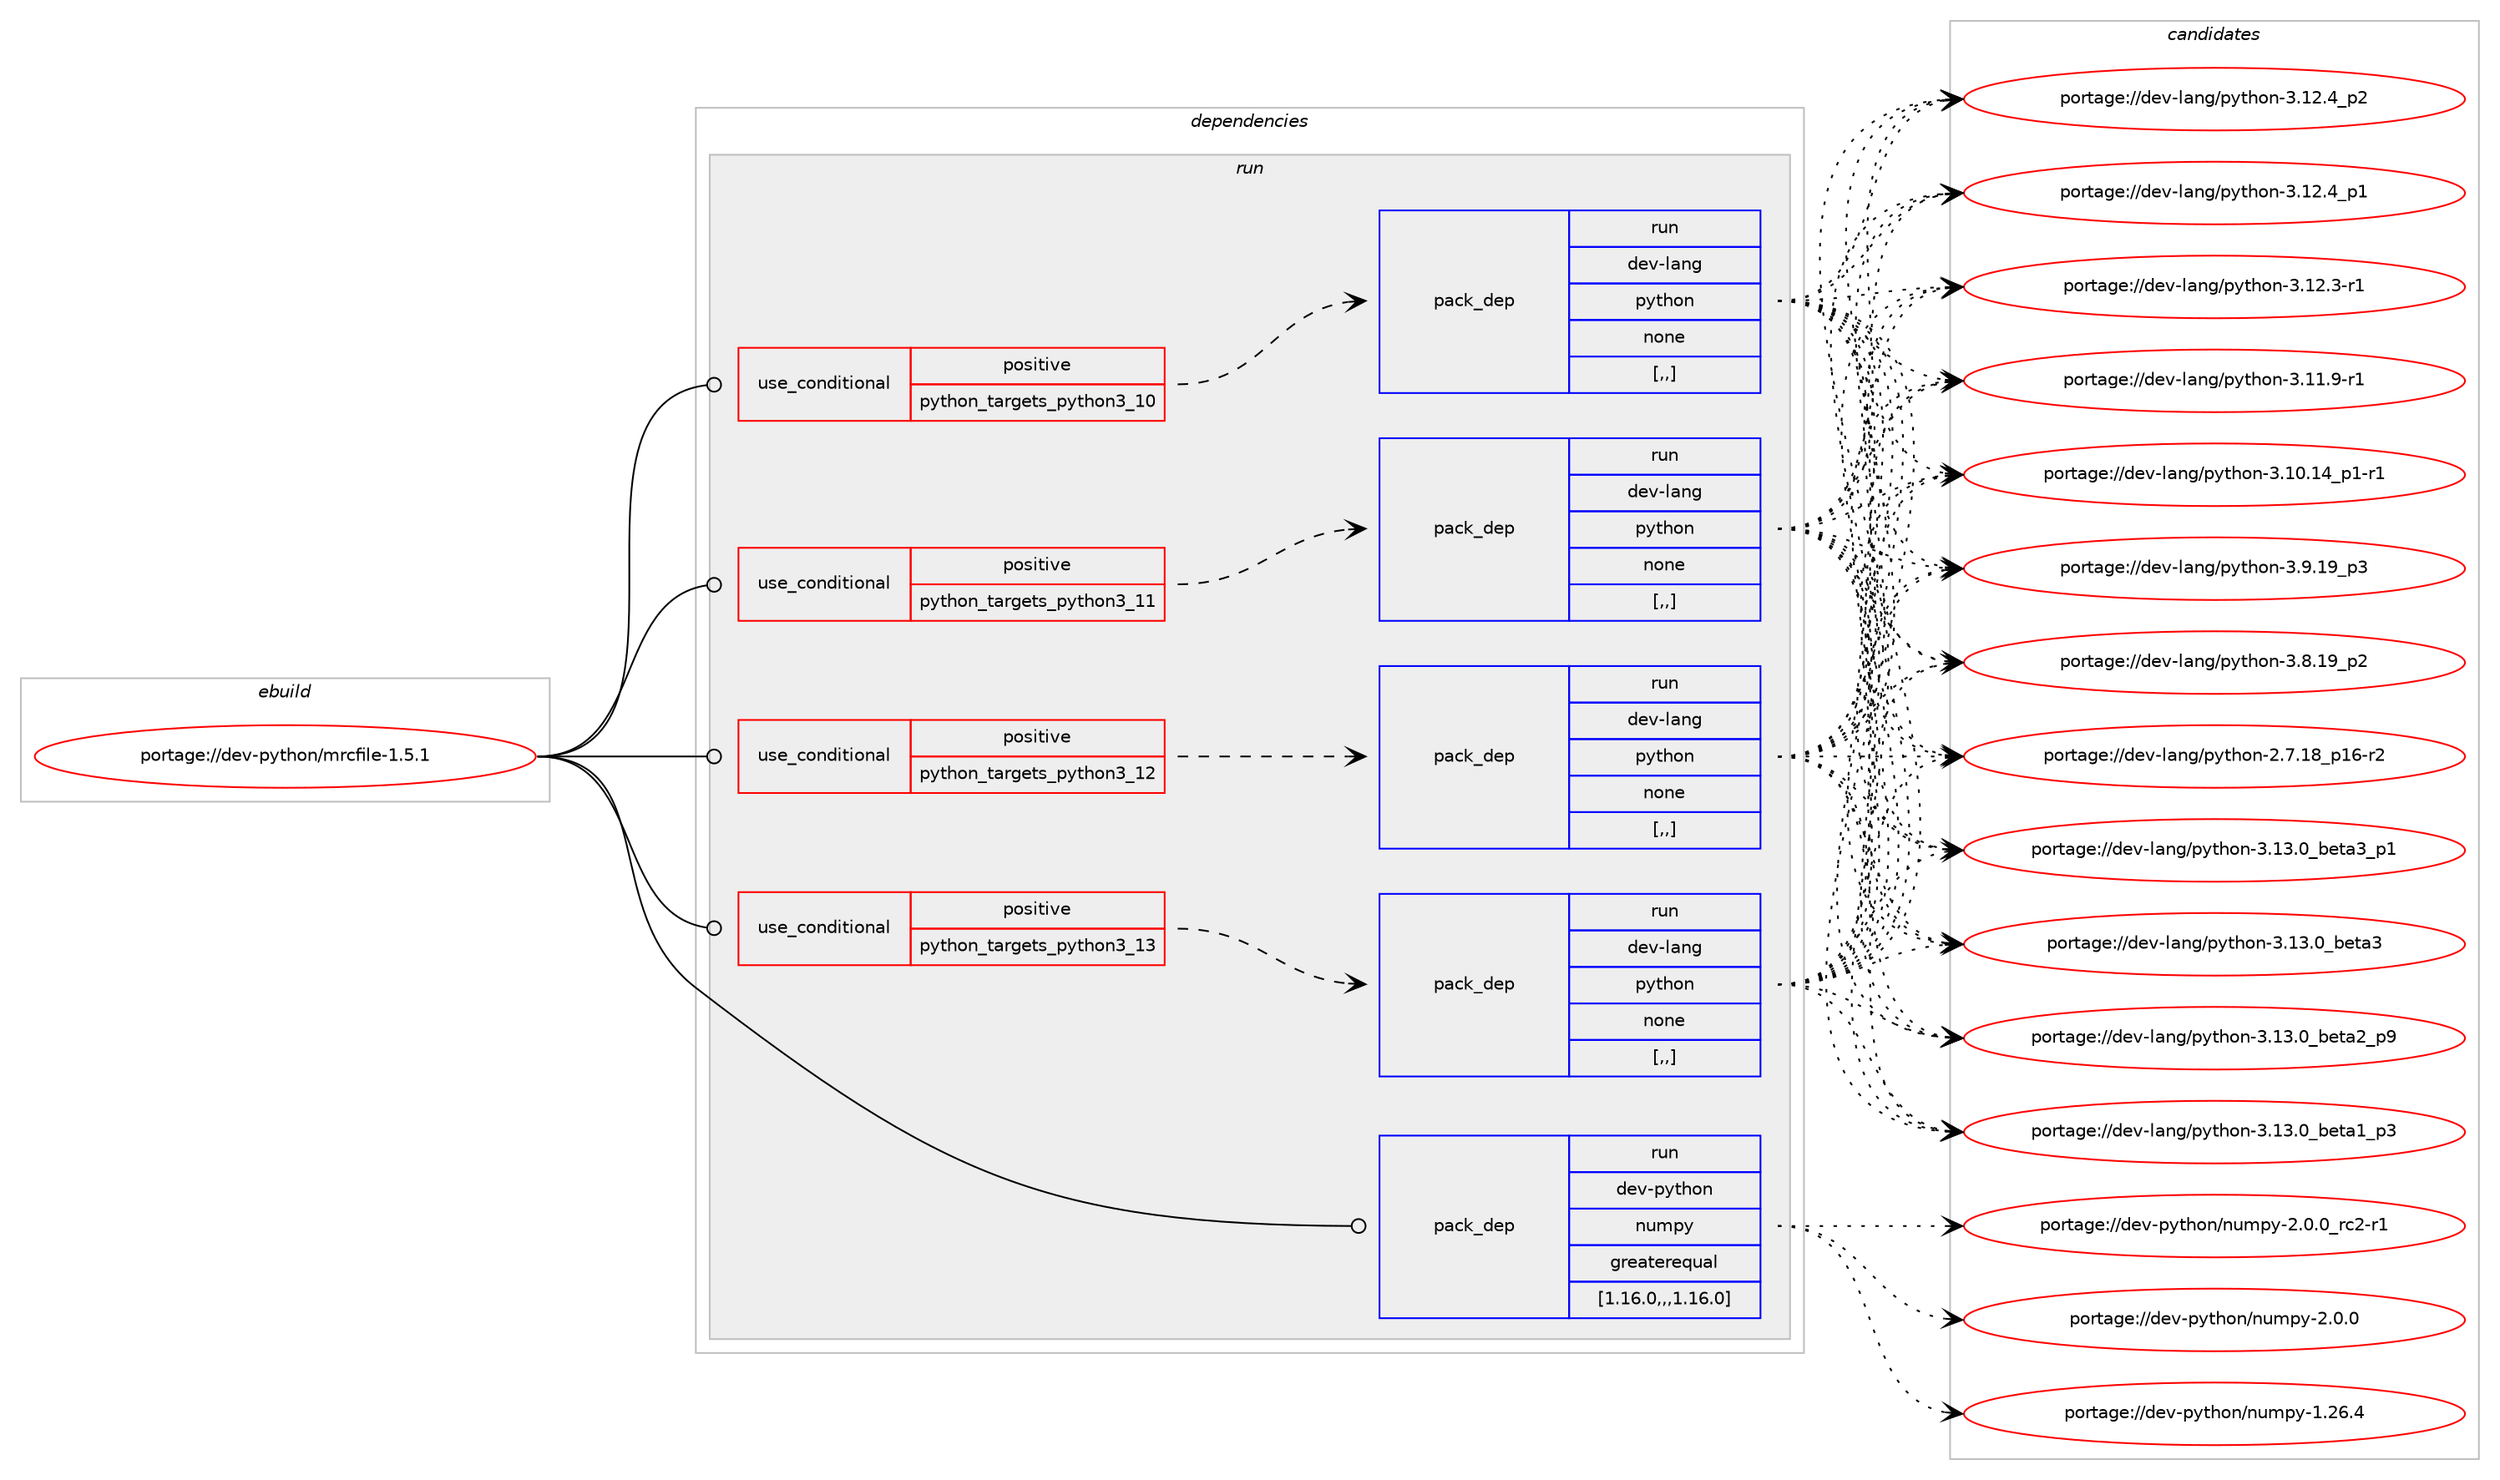 digraph prolog {

# *************
# Graph options
# *************

newrank=true;
concentrate=true;
compound=true;
graph [rankdir=LR,fontname=Helvetica,fontsize=10,ranksep=1.5];#, ranksep=2.5, nodesep=0.2];
edge  [arrowhead=vee];
node  [fontname=Helvetica,fontsize=10];

# **********
# The ebuild
# **********

subgraph cluster_leftcol {
color=gray;
label=<<i>ebuild</i>>;
id [label="portage://dev-python/mrcfile-1.5.1", color=red, width=4, href="../dev-python/mrcfile-1.5.1.svg"];
}

# ****************
# The dependencies
# ****************

subgraph cluster_midcol {
color=gray;
label=<<i>dependencies</i>>;
subgraph cluster_compile {
fillcolor="#eeeeee";
style=filled;
label=<<i>compile</i>>;
}
subgraph cluster_compileandrun {
fillcolor="#eeeeee";
style=filled;
label=<<i>compile and run</i>>;
}
subgraph cluster_run {
fillcolor="#eeeeee";
style=filled;
label=<<i>run</i>>;
subgraph cond34911 {
dependency151518 [label=<<TABLE BORDER="0" CELLBORDER="1" CELLSPACING="0" CELLPADDING="4"><TR><TD ROWSPAN="3" CELLPADDING="10">use_conditional</TD></TR><TR><TD>positive</TD></TR><TR><TD>python_targets_python3_10</TD></TR></TABLE>>, shape=none, color=red];
subgraph pack115358 {
dependency151519 [label=<<TABLE BORDER="0" CELLBORDER="1" CELLSPACING="0" CELLPADDING="4" WIDTH="220"><TR><TD ROWSPAN="6" CELLPADDING="30">pack_dep</TD></TR><TR><TD WIDTH="110">run</TD></TR><TR><TD>dev-lang</TD></TR><TR><TD>python</TD></TR><TR><TD>none</TD></TR><TR><TD>[,,]</TD></TR></TABLE>>, shape=none, color=blue];
}
dependency151518:e -> dependency151519:w [weight=20,style="dashed",arrowhead="vee"];
}
id:e -> dependency151518:w [weight=20,style="solid",arrowhead="odot"];
subgraph cond34912 {
dependency151520 [label=<<TABLE BORDER="0" CELLBORDER="1" CELLSPACING="0" CELLPADDING="4"><TR><TD ROWSPAN="3" CELLPADDING="10">use_conditional</TD></TR><TR><TD>positive</TD></TR><TR><TD>python_targets_python3_11</TD></TR></TABLE>>, shape=none, color=red];
subgraph pack115359 {
dependency151521 [label=<<TABLE BORDER="0" CELLBORDER="1" CELLSPACING="0" CELLPADDING="4" WIDTH="220"><TR><TD ROWSPAN="6" CELLPADDING="30">pack_dep</TD></TR><TR><TD WIDTH="110">run</TD></TR><TR><TD>dev-lang</TD></TR><TR><TD>python</TD></TR><TR><TD>none</TD></TR><TR><TD>[,,]</TD></TR></TABLE>>, shape=none, color=blue];
}
dependency151520:e -> dependency151521:w [weight=20,style="dashed",arrowhead="vee"];
}
id:e -> dependency151520:w [weight=20,style="solid",arrowhead="odot"];
subgraph cond34913 {
dependency151522 [label=<<TABLE BORDER="0" CELLBORDER="1" CELLSPACING="0" CELLPADDING="4"><TR><TD ROWSPAN="3" CELLPADDING="10">use_conditional</TD></TR><TR><TD>positive</TD></TR><TR><TD>python_targets_python3_12</TD></TR></TABLE>>, shape=none, color=red];
subgraph pack115360 {
dependency151523 [label=<<TABLE BORDER="0" CELLBORDER="1" CELLSPACING="0" CELLPADDING="4" WIDTH="220"><TR><TD ROWSPAN="6" CELLPADDING="30">pack_dep</TD></TR><TR><TD WIDTH="110">run</TD></TR><TR><TD>dev-lang</TD></TR><TR><TD>python</TD></TR><TR><TD>none</TD></TR><TR><TD>[,,]</TD></TR></TABLE>>, shape=none, color=blue];
}
dependency151522:e -> dependency151523:w [weight=20,style="dashed",arrowhead="vee"];
}
id:e -> dependency151522:w [weight=20,style="solid",arrowhead="odot"];
subgraph cond34914 {
dependency151524 [label=<<TABLE BORDER="0" CELLBORDER="1" CELLSPACING="0" CELLPADDING="4"><TR><TD ROWSPAN="3" CELLPADDING="10">use_conditional</TD></TR><TR><TD>positive</TD></TR><TR><TD>python_targets_python3_13</TD></TR></TABLE>>, shape=none, color=red];
subgraph pack115361 {
dependency151525 [label=<<TABLE BORDER="0" CELLBORDER="1" CELLSPACING="0" CELLPADDING="4" WIDTH="220"><TR><TD ROWSPAN="6" CELLPADDING="30">pack_dep</TD></TR><TR><TD WIDTH="110">run</TD></TR><TR><TD>dev-lang</TD></TR><TR><TD>python</TD></TR><TR><TD>none</TD></TR><TR><TD>[,,]</TD></TR></TABLE>>, shape=none, color=blue];
}
dependency151524:e -> dependency151525:w [weight=20,style="dashed",arrowhead="vee"];
}
id:e -> dependency151524:w [weight=20,style="solid",arrowhead="odot"];
subgraph pack115362 {
dependency151526 [label=<<TABLE BORDER="0" CELLBORDER="1" CELLSPACING="0" CELLPADDING="4" WIDTH="220"><TR><TD ROWSPAN="6" CELLPADDING="30">pack_dep</TD></TR><TR><TD WIDTH="110">run</TD></TR><TR><TD>dev-python</TD></TR><TR><TD>numpy</TD></TR><TR><TD>greaterequal</TD></TR><TR><TD>[1.16.0,,,1.16.0]</TD></TR></TABLE>>, shape=none, color=blue];
}
id:e -> dependency151526:w [weight=20,style="solid",arrowhead="odot"];
}
}

# **************
# The candidates
# **************

subgraph cluster_choices {
rank=same;
color=gray;
label=<<i>candidates</i>>;

subgraph choice115358 {
color=black;
nodesep=1;
choice10010111845108971101034711212111610411111045514649514648959810111697519511249 [label="portage://dev-lang/python-3.13.0_beta3_p1", color=red, width=4,href="../dev-lang/python-3.13.0_beta3_p1.svg"];
choice1001011184510897110103471121211161041111104551464951464895981011169751 [label="portage://dev-lang/python-3.13.0_beta3", color=red, width=4,href="../dev-lang/python-3.13.0_beta3.svg"];
choice10010111845108971101034711212111610411111045514649514648959810111697509511257 [label="portage://dev-lang/python-3.13.0_beta2_p9", color=red, width=4,href="../dev-lang/python-3.13.0_beta2_p9.svg"];
choice10010111845108971101034711212111610411111045514649514648959810111697499511251 [label="portage://dev-lang/python-3.13.0_beta1_p3", color=red, width=4,href="../dev-lang/python-3.13.0_beta1_p3.svg"];
choice100101118451089711010347112121116104111110455146495046529511250 [label="portage://dev-lang/python-3.12.4_p2", color=red, width=4,href="../dev-lang/python-3.12.4_p2.svg"];
choice100101118451089711010347112121116104111110455146495046529511249 [label="portage://dev-lang/python-3.12.4_p1", color=red, width=4,href="../dev-lang/python-3.12.4_p1.svg"];
choice100101118451089711010347112121116104111110455146495046514511449 [label="portage://dev-lang/python-3.12.3-r1", color=red, width=4,href="../dev-lang/python-3.12.3-r1.svg"];
choice100101118451089711010347112121116104111110455146494946574511449 [label="portage://dev-lang/python-3.11.9-r1", color=red, width=4,href="../dev-lang/python-3.11.9-r1.svg"];
choice100101118451089711010347112121116104111110455146494846495295112494511449 [label="portage://dev-lang/python-3.10.14_p1-r1", color=red, width=4,href="../dev-lang/python-3.10.14_p1-r1.svg"];
choice100101118451089711010347112121116104111110455146574649579511251 [label="portage://dev-lang/python-3.9.19_p3", color=red, width=4,href="../dev-lang/python-3.9.19_p3.svg"];
choice100101118451089711010347112121116104111110455146564649579511250 [label="portage://dev-lang/python-3.8.19_p2", color=red, width=4,href="../dev-lang/python-3.8.19_p2.svg"];
choice100101118451089711010347112121116104111110455046554649569511249544511450 [label="portage://dev-lang/python-2.7.18_p16-r2", color=red, width=4,href="../dev-lang/python-2.7.18_p16-r2.svg"];
dependency151519:e -> choice10010111845108971101034711212111610411111045514649514648959810111697519511249:w [style=dotted,weight="100"];
dependency151519:e -> choice1001011184510897110103471121211161041111104551464951464895981011169751:w [style=dotted,weight="100"];
dependency151519:e -> choice10010111845108971101034711212111610411111045514649514648959810111697509511257:w [style=dotted,weight="100"];
dependency151519:e -> choice10010111845108971101034711212111610411111045514649514648959810111697499511251:w [style=dotted,weight="100"];
dependency151519:e -> choice100101118451089711010347112121116104111110455146495046529511250:w [style=dotted,weight="100"];
dependency151519:e -> choice100101118451089711010347112121116104111110455146495046529511249:w [style=dotted,weight="100"];
dependency151519:e -> choice100101118451089711010347112121116104111110455146495046514511449:w [style=dotted,weight="100"];
dependency151519:e -> choice100101118451089711010347112121116104111110455146494946574511449:w [style=dotted,weight="100"];
dependency151519:e -> choice100101118451089711010347112121116104111110455146494846495295112494511449:w [style=dotted,weight="100"];
dependency151519:e -> choice100101118451089711010347112121116104111110455146574649579511251:w [style=dotted,weight="100"];
dependency151519:e -> choice100101118451089711010347112121116104111110455146564649579511250:w [style=dotted,weight="100"];
dependency151519:e -> choice100101118451089711010347112121116104111110455046554649569511249544511450:w [style=dotted,weight="100"];
}
subgraph choice115359 {
color=black;
nodesep=1;
choice10010111845108971101034711212111610411111045514649514648959810111697519511249 [label="portage://dev-lang/python-3.13.0_beta3_p1", color=red, width=4,href="../dev-lang/python-3.13.0_beta3_p1.svg"];
choice1001011184510897110103471121211161041111104551464951464895981011169751 [label="portage://dev-lang/python-3.13.0_beta3", color=red, width=4,href="../dev-lang/python-3.13.0_beta3.svg"];
choice10010111845108971101034711212111610411111045514649514648959810111697509511257 [label="portage://dev-lang/python-3.13.0_beta2_p9", color=red, width=4,href="../dev-lang/python-3.13.0_beta2_p9.svg"];
choice10010111845108971101034711212111610411111045514649514648959810111697499511251 [label="portage://dev-lang/python-3.13.0_beta1_p3", color=red, width=4,href="../dev-lang/python-3.13.0_beta1_p3.svg"];
choice100101118451089711010347112121116104111110455146495046529511250 [label="portage://dev-lang/python-3.12.4_p2", color=red, width=4,href="../dev-lang/python-3.12.4_p2.svg"];
choice100101118451089711010347112121116104111110455146495046529511249 [label="portage://dev-lang/python-3.12.4_p1", color=red, width=4,href="../dev-lang/python-3.12.4_p1.svg"];
choice100101118451089711010347112121116104111110455146495046514511449 [label="portage://dev-lang/python-3.12.3-r1", color=red, width=4,href="../dev-lang/python-3.12.3-r1.svg"];
choice100101118451089711010347112121116104111110455146494946574511449 [label="portage://dev-lang/python-3.11.9-r1", color=red, width=4,href="../dev-lang/python-3.11.9-r1.svg"];
choice100101118451089711010347112121116104111110455146494846495295112494511449 [label="portage://dev-lang/python-3.10.14_p1-r1", color=red, width=4,href="../dev-lang/python-3.10.14_p1-r1.svg"];
choice100101118451089711010347112121116104111110455146574649579511251 [label="portage://dev-lang/python-3.9.19_p3", color=red, width=4,href="../dev-lang/python-3.9.19_p3.svg"];
choice100101118451089711010347112121116104111110455146564649579511250 [label="portage://dev-lang/python-3.8.19_p2", color=red, width=4,href="../dev-lang/python-3.8.19_p2.svg"];
choice100101118451089711010347112121116104111110455046554649569511249544511450 [label="portage://dev-lang/python-2.7.18_p16-r2", color=red, width=4,href="../dev-lang/python-2.7.18_p16-r2.svg"];
dependency151521:e -> choice10010111845108971101034711212111610411111045514649514648959810111697519511249:w [style=dotted,weight="100"];
dependency151521:e -> choice1001011184510897110103471121211161041111104551464951464895981011169751:w [style=dotted,weight="100"];
dependency151521:e -> choice10010111845108971101034711212111610411111045514649514648959810111697509511257:w [style=dotted,weight="100"];
dependency151521:e -> choice10010111845108971101034711212111610411111045514649514648959810111697499511251:w [style=dotted,weight="100"];
dependency151521:e -> choice100101118451089711010347112121116104111110455146495046529511250:w [style=dotted,weight="100"];
dependency151521:e -> choice100101118451089711010347112121116104111110455146495046529511249:w [style=dotted,weight="100"];
dependency151521:e -> choice100101118451089711010347112121116104111110455146495046514511449:w [style=dotted,weight="100"];
dependency151521:e -> choice100101118451089711010347112121116104111110455146494946574511449:w [style=dotted,weight="100"];
dependency151521:e -> choice100101118451089711010347112121116104111110455146494846495295112494511449:w [style=dotted,weight="100"];
dependency151521:e -> choice100101118451089711010347112121116104111110455146574649579511251:w [style=dotted,weight="100"];
dependency151521:e -> choice100101118451089711010347112121116104111110455146564649579511250:w [style=dotted,weight="100"];
dependency151521:e -> choice100101118451089711010347112121116104111110455046554649569511249544511450:w [style=dotted,weight="100"];
}
subgraph choice115360 {
color=black;
nodesep=1;
choice10010111845108971101034711212111610411111045514649514648959810111697519511249 [label="portage://dev-lang/python-3.13.0_beta3_p1", color=red, width=4,href="../dev-lang/python-3.13.0_beta3_p1.svg"];
choice1001011184510897110103471121211161041111104551464951464895981011169751 [label="portage://dev-lang/python-3.13.0_beta3", color=red, width=4,href="../dev-lang/python-3.13.0_beta3.svg"];
choice10010111845108971101034711212111610411111045514649514648959810111697509511257 [label="portage://dev-lang/python-3.13.0_beta2_p9", color=red, width=4,href="../dev-lang/python-3.13.0_beta2_p9.svg"];
choice10010111845108971101034711212111610411111045514649514648959810111697499511251 [label="portage://dev-lang/python-3.13.0_beta1_p3", color=red, width=4,href="../dev-lang/python-3.13.0_beta1_p3.svg"];
choice100101118451089711010347112121116104111110455146495046529511250 [label="portage://dev-lang/python-3.12.4_p2", color=red, width=4,href="../dev-lang/python-3.12.4_p2.svg"];
choice100101118451089711010347112121116104111110455146495046529511249 [label="portage://dev-lang/python-3.12.4_p1", color=red, width=4,href="../dev-lang/python-3.12.4_p1.svg"];
choice100101118451089711010347112121116104111110455146495046514511449 [label="portage://dev-lang/python-3.12.3-r1", color=red, width=4,href="../dev-lang/python-3.12.3-r1.svg"];
choice100101118451089711010347112121116104111110455146494946574511449 [label="portage://dev-lang/python-3.11.9-r1", color=red, width=4,href="../dev-lang/python-3.11.9-r1.svg"];
choice100101118451089711010347112121116104111110455146494846495295112494511449 [label="portage://dev-lang/python-3.10.14_p1-r1", color=red, width=4,href="../dev-lang/python-3.10.14_p1-r1.svg"];
choice100101118451089711010347112121116104111110455146574649579511251 [label="portage://dev-lang/python-3.9.19_p3", color=red, width=4,href="../dev-lang/python-3.9.19_p3.svg"];
choice100101118451089711010347112121116104111110455146564649579511250 [label="portage://dev-lang/python-3.8.19_p2", color=red, width=4,href="../dev-lang/python-3.8.19_p2.svg"];
choice100101118451089711010347112121116104111110455046554649569511249544511450 [label="portage://dev-lang/python-2.7.18_p16-r2", color=red, width=4,href="../dev-lang/python-2.7.18_p16-r2.svg"];
dependency151523:e -> choice10010111845108971101034711212111610411111045514649514648959810111697519511249:w [style=dotted,weight="100"];
dependency151523:e -> choice1001011184510897110103471121211161041111104551464951464895981011169751:w [style=dotted,weight="100"];
dependency151523:e -> choice10010111845108971101034711212111610411111045514649514648959810111697509511257:w [style=dotted,weight="100"];
dependency151523:e -> choice10010111845108971101034711212111610411111045514649514648959810111697499511251:w [style=dotted,weight="100"];
dependency151523:e -> choice100101118451089711010347112121116104111110455146495046529511250:w [style=dotted,weight="100"];
dependency151523:e -> choice100101118451089711010347112121116104111110455146495046529511249:w [style=dotted,weight="100"];
dependency151523:e -> choice100101118451089711010347112121116104111110455146495046514511449:w [style=dotted,weight="100"];
dependency151523:e -> choice100101118451089711010347112121116104111110455146494946574511449:w [style=dotted,weight="100"];
dependency151523:e -> choice100101118451089711010347112121116104111110455146494846495295112494511449:w [style=dotted,weight="100"];
dependency151523:e -> choice100101118451089711010347112121116104111110455146574649579511251:w [style=dotted,weight="100"];
dependency151523:e -> choice100101118451089711010347112121116104111110455146564649579511250:w [style=dotted,weight="100"];
dependency151523:e -> choice100101118451089711010347112121116104111110455046554649569511249544511450:w [style=dotted,weight="100"];
}
subgraph choice115361 {
color=black;
nodesep=1;
choice10010111845108971101034711212111610411111045514649514648959810111697519511249 [label="portage://dev-lang/python-3.13.0_beta3_p1", color=red, width=4,href="../dev-lang/python-3.13.0_beta3_p1.svg"];
choice1001011184510897110103471121211161041111104551464951464895981011169751 [label="portage://dev-lang/python-3.13.0_beta3", color=red, width=4,href="../dev-lang/python-3.13.0_beta3.svg"];
choice10010111845108971101034711212111610411111045514649514648959810111697509511257 [label="portage://dev-lang/python-3.13.0_beta2_p9", color=red, width=4,href="../dev-lang/python-3.13.0_beta2_p9.svg"];
choice10010111845108971101034711212111610411111045514649514648959810111697499511251 [label="portage://dev-lang/python-3.13.0_beta1_p3", color=red, width=4,href="../dev-lang/python-3.13.0_beta1_p3.svg"];
choice100101118451089711010347112121116104111110455146495046529511250 [label="portage://dev-lang/python-3.12.4_p2", color=red, width=4,href="../dev-lang/python-3.12.4_p2.svg"];
choice100101118451089711010347112121116104111110455146495046529511249 [label="portage://dev-lang/python-3.12.4_p1", color=red, width=4,href="../dev-lang/python-3.12.4_p1.svg"];
choice100101118451089711010347112121116104111110455146495046514511449 [label="portage://dev-lang/python-3.12.3-r1", color=red, width=4,href="../dev-lang/python-3.12.3-r1.svg"];
choice100101118451089711010347112121116104111110455146494946574511449 [label="portage://dev-lang/python-3.11.9-r1", color=red, width=4,href="../dev-lang/python-3.11.9-r1.svg"];
choice100101118451089711010347112121116104111110455146494846495295112494511449 [label="portage://dev-lang/python-3.10.14_p1-r1", color=red, width=4,href="../dev-lang/python-3.10.14_p1-r1.svg"];
choice100101118451089711010347112121116104111110455146574649579511251 [label="portage://dev-lang/python-3.9.19_p3", color=red, width=4,href="../dev-lang/python-3.9.19_p3.svg"];
choice100101118451089711010347112121116104111110455146564649579511250 [label="portage://dev-lang/python-3.8.19_p2", color=red, width=4,href="../dev-lang/python-3.8.19_p2.svg"];
choice100101118451089711010347112121116104111110455046554649569511249544511450 [label="portage://dev-lang/python-2.7.18_p16-r2", color=red, width=4,href="../dev-lang/python-2.7.18_p16-r2.svg"];
dependency151525:e -> choice10010111845108971101034711212111610411111045514649514648959810111697519511249:w [style=dotted,weight="100"];
dependency151525:e -> choice1001011184510897110103471121211161041111104551464951464895981011169751:w [style=dotted,weight="100"];
dependency151525:e -> choice10010111845108971101034711212111610411111045514649514648959810111697509511257:w [style=dotted,weight="100"];
dependency151525:e -> choice10010111845108971101034711212111610411111045514649514648959810111697499511251:w [style=dotted,weight="100"];
dependency151525:e -> choice100101118451089711010347112121116104111110455146495046529511250:w [style=dotted,weight="100"];
dependency151525:e -> choice100101118451089711010347112121116104111110455146495046529511249:w [style=dotted,weight="100"];
dependency151525:e -> choice100101118451089711010347112121116104111110455146495046514511449:w [style=dotted,weight="100"];
dependency151525:e -> choice100101118451089711010347112121116104111110455146494946574511449:w [style=dotted,weight="100"];
dependency151525:e -> choice100101118451089711010347112121116104111110455146494846495295112494511449:w [style=dotted,weight="100"];
dependency151525:e -> choice100101118451089711010347112121116104111110455146574649579511251:w [style=dotted,weight="100"];
dependency151525:e -> choice100101118451089711010347112121116104111110455146564649579511250:w [style=dotted,weight="100"];
dependency151525:e -> choice100101118451089711010347112121116104111110455046554649569511249544511450:w [style=dotted,weight="100"];
}
subgraph choice115362 {
color=black;
nodesep=1;
choice10010111845112121116104111110471101171091121214550464846489511499504511449 [label="portage://dev-python/numpy-2.0.0_rc2-r1", color=red, width=4,href="../dev-python/numpy-2.0.0_rc2-r1.svg"];
choice1001011184511212111610411111047110117109112121455046484648 [label="portage://dev-python/numpy-2.0.0", color=red, width=4,href="../dev-python/numpy-2.0.0.svg"];
choice100101118451121211161041111104711011710911212145494650544652 [label="portage://dev-python/numpy-1.26.4", color=red, width=4,href="../dev-python/numpy-1.26.4.svg"];
dependency151526:e -> choice10010111845112121116104111110471101171091121214550464846489511499504511449:w [style=dotted,weight="100"];
dependency151526:e -> choice1001011184511212111610411111047110117109112121455046484648:w [style=dotted,weight="100"];
dependency151526:e -> choice100101118451121211161041111104711011710911212145494650544652:w [style=dotted,weight="100"];
}
}

}
